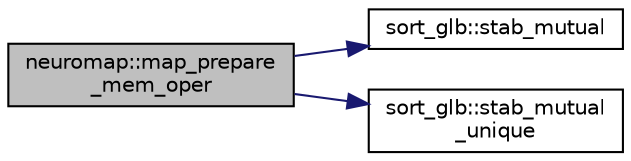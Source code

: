 digraph "neuromap::map_prepare_mem_oper"
{
 // INTERACTIVE_SVG=YES
  edge [fontname="Helvetica",fontsize="10",labelfontname="Helvetica",labelfontsize="10"];
  node [fontname="Helvetica",fontsize="10",shape=record];
  rankdir="LR";
  Node1 [label="neuromap::map_prepare\l_mem_oper",height=0.2,width=0.4,color="black", fillcolor="grey75", style="filled", fontcolor="black"];
  Node1 -> Node2 [color="midnightblue",fontsize="10",style="solid"];
  Node2 [label="sort_glb::stab_mutual",height=0.2,width=0.4,color="black", fillcolor="white", style="filled",URL="$d7/dec/classsort__glb.html#ad87061a8532cc773200ba06d939a6dfc",tooltip="It stabilizes two &#39;loaded&#39; (initialized) sort_glb with a neuromap (no further refinement is possible)..."];
  Node1 -> Node3 [color="midnightblue",fontsize="10",style="solid"];
  Node3 [label="sort_glb::stab_mutual\l_unique",height=0.2,width=0.4,color="black", fillcolor="white", style="filled",URL="$d7/dec/classsort__glb.html#abcd6c73d28df5efcf002c2aed63ccd92",tooltip="It stabilizes two &#39;loaded&#39; (initialized) sort_glb with a neuromap to a BCFF. "];
}
